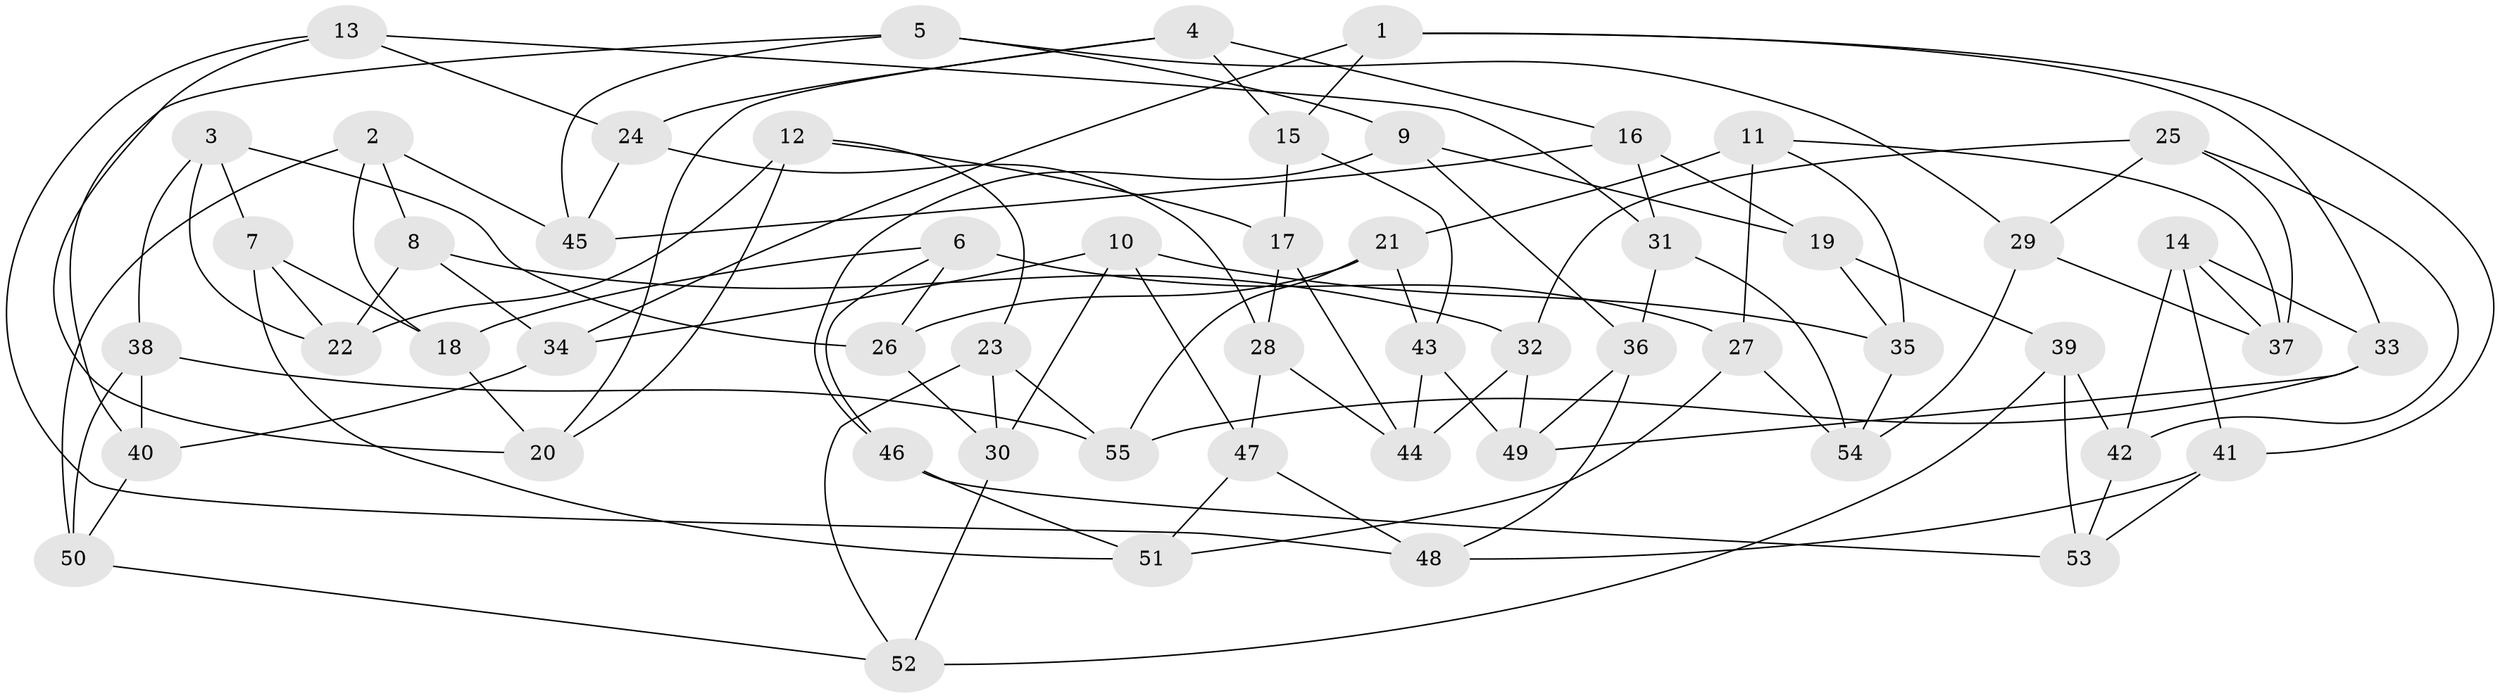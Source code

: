 // coarse degree distribution, {4: 0.4090909090909091, 6: 0.045454545454545456, 8: 0.18181818181818182, 7: 0.09090909090909091, 5: 0.09090909090909091, 9: 0.045454545454545456, 3: 0.13636363636363635}
// Generated by graph-tools (version 1.1) at 2025/53/03/04/25 22:53:51]
// undirected, 55 vertices, 110 edges
graph export_dot {
  node [color=gray90,style=filled];
  1;
  2;
  3;
  4;
  5;
  6;
  7;
  8;
  9;
  10;
  11;
  12;
  13;
  14;
  15;
  16;
  17;
  18;
  19;
  20;
  21;
  22;
  23;
  24;
  25;
  26;
  27;
  28;
  29;
  30;
  31;
  32;
  33;
  34;
  35;
  36;
  37;
  38;
  39;
  40;
  41;
  42;
  43;
  44;
  45;
  46;
  47;
  48;
  49;
  50;
  51;
  52;
  53;
  54;
  55;
  1 -- 34;
  1 -- 15;
  1 -- 33;
  1 -- 41;
  2 -- 8;
  2 -- 45;
  2 -- 50;
  2 -- 18;
  3 -- 7;
  3 -- 26;
  3 -- 22;
  3 -- 38;
  4 -- 20;
  4 -- 15;
  4 -- 24;
  4 -- 16;
  5 -- 40;
  5 -- 29;
  5 -- 45;
  5 -- 9;
  6 -- 26;
  6 -- 27;
  6 -- 46;
  6 -- 18;
  7 -- 22;
  7 -- 51;
  7 -- 18;
  8 -- 22;
  8 -- 34;
  8 -- 32;
  9 -- 46;
  9 -- 36;
  9 -- 19;
  10 -- 34;
  10 -- 47;
  10 -- 30;
  10 -- 35;
  11 -- 21;
  11 -- 35;
  11 -- 27;
  11 -- 37;
  12 -- 23;
  12 -- 17;
  12 -- 22;
  12 -- 20;
  13 -- 48;
  13 -- 24;
  13 -- 31;
  13 -- 20;
  14 -- 42;
  14 -- 41;
  14 -- 37;
  14 -- 33;
  15 -- 17;
  15 -- 43;
  16 -- 31;
  16 -- 45;
  16 -- 19;
  17 -- 44;
  17 -- 28;
  18 -- 20;
  19 -- 39;
  19 -- 35;
  21 -- 43;
  21 -- 55;
  21 -- 26;
  23 -- 55;
  23 -- 52;
  23 -- 30;
  24 -- 28;
  24 -- 45;
  25 -- 32;
  25 -- 29;
  25 -- 37;
  25 -- 42;
  26 -- 30;
  27 -- 51;
  27 -- 54;
  28 -- 47;
  28 -- 44;
  29 -- 54;
  29 -- 37;
  30 -- 52;
  31 -- 36;
  31 -- 54;
  32 -- 44;
  32 -- 49;
  33 -- 55;
  33 -- 49;
  34 -- 40;
  35 -- 54;
  36 -- 48;
  36 -- 49;
  38 -- 55;
  38 -- 40;
  38 -- 50;
  39 -- 53;
  39 -- 52;
  39 -- 42;
  40 -- 50;
  41 -- 48;
  41 -- 53;
  42 -- 53;
  43 -- 49;
  43 -- 44;
  46 -- 53;
  46 -- 51;
  47 -- 51;
  47 -- 48;
  50 -- 52;
}
